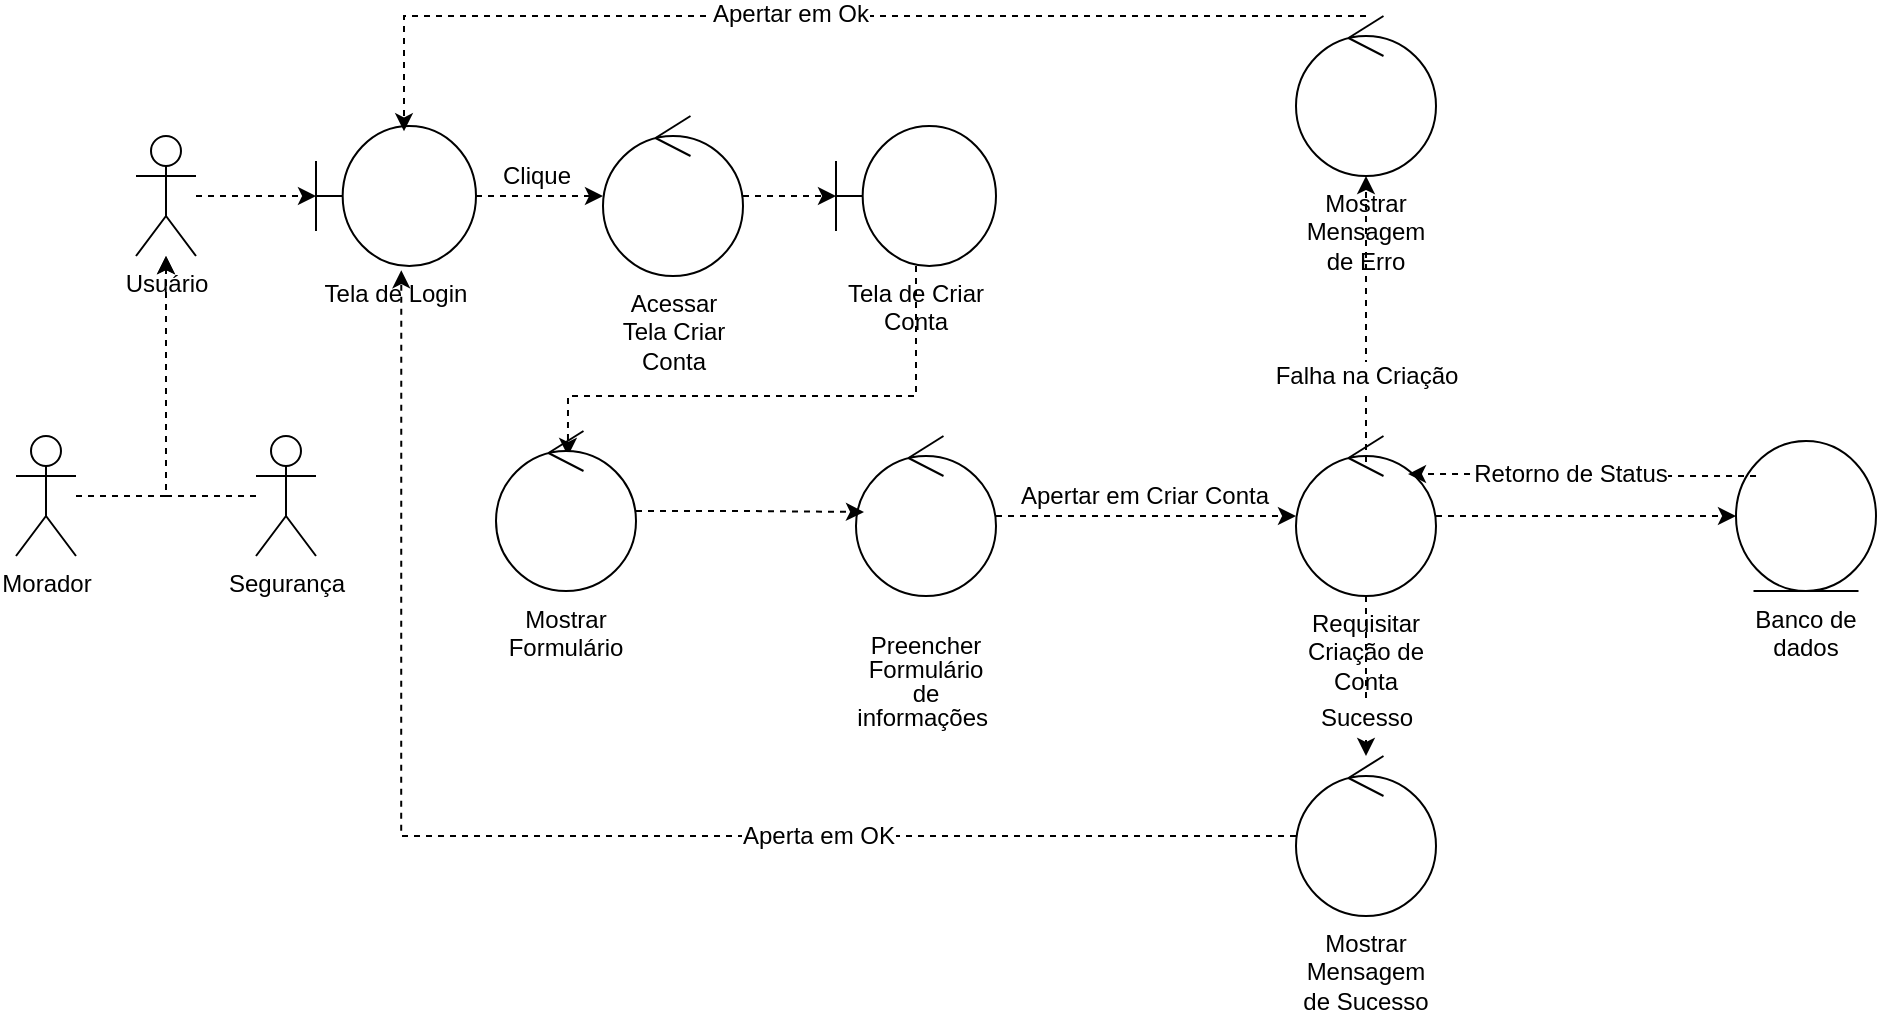 <mxfile version="24.7.8">
  <diagram name="Página-1" id="MxU5FaAEq2_MuYe4qmwM">
    <mxGraphModel dx="832" dy="535" grid="1" gridSize="10" guides="1" tooltips="1" connect="1" arrows="1" fold="1" page="1" pageScale="1" pageWidth="827" pageHeight="1169" math="0" shadow="0">
      <root>
        <mxCell id="0" />
        <mxCell id="1" parent="0" />
        <mxCell id="6cCtuZJf8ejRdw-vcGY8-17" style="edgeStyle=orthogonalEdgeStyle;rounded=0;orthogonalLoop=1;jettySize=auto;html=1;fontFamily=Helvetica;fontSize=12;fontColor=default;dashed=1;" parent="1" source="6cCtuZJf8ejRdw-vcGY8-5" target="6cCtuZJf8ejRdw-vcGY8-13" edge="1">
          <mxGeometry relative="1" as="geometry" />
        </mxCell>
        <mxCell id="6cCtuZJf8ejRdw-vcGY8-21" value="" style="edgeLabel;html=1;align=center;verticalAlign=middle;resizable=0;points=[];strokeColor=default;fontFamily=Helvetica;fontSize=12;fontColor=default;fillColor=default;" parent="6cCtuZJf8ejRdw-vcGY8-17" vertex="1" connectable="0">
          <mxGeometry x="-0.433" y="2" relative="1" as="geometry">
            <mxPoint as="offset" />
          </mxGeometry>
        </mxCell>
        <mxCell id="6cCtuZJf8ejRdw-vcGY8-5" value="Usuário" style="shape=umlActor;verticalLabelPosition=bottom;verticalAlign=top;html=1;" parent="1" vertex="1">
          <mxGeometry x="110" y="130" width="30" height="60" as="geometry" />
        </mxCell>
        <mxCell id="6cCtuZJf8ejRdw-vcGY8-8" style="edgeStyle=orthogonalEdgeStyle;rounded=0;orthogonalLoop=1;jettySize=auto;html=1;dashed=1;" parent="1" source="6cCtuZJf8ejRdw-vcGY8-6" target="6cCtuZJf8ejRdw-vcGY8-5" edge="1">
          <mxGeometry relative="1" as="geometry" />
        </mxCell>
        <mxCell id="6cCtuZJf8ejRdw-vcGY8-6" value="Morador&lt;div&gt;&lt;br&gt;&lt;/div&gt;" style="shape=umlActor;verticalLabelPosition=bottom;verticalAlign=top;html=1;" parent="1" vertex="1">
          <mxGeometry x="50" y="280" width="30" height="60" as="geometry" />
        </mxCell>
        <mxCell id="6cCtuZJf8ejRdw-vcGY8-9" style="edgeStyle=orthogonalEdgeStyle;rounded=0;orthogonalLoop=1;jettySize=auto;html=1;dashed=1;" parent="1" source="6cCtuZJf8ejRdw-vcGY8-7" target="6cCtuZJf8ejRdw-vcGY8-5" edge="1">
          <mxGeometry relative="1" as="geometry" />
        </mxCell>
        <mxCell id="6cCtuZJf8ejRdw-vcGY8-7" value="Segurança" style="shape=umlActor;verticalLabelPosition=bottom;verticalAlign=top;html=1;" parent="1" vertex="1">
          <mxGeometry x="170" y="280" width="30" height="60" as="geometry" />
        </mxCell>
        <mxCell id="6cCtuZJf8ejRdw-vcGY8-20" style="edgeStyle=orthogonalEdgeStyle;rounded=0;orthogonalLoop=1;jettySize=auto;html=1;fontFamily=Helvetica;fontSize=12;fontColor=default;dashed=1;" parent="1" source="6cCtuZJf8ejRdw-vcGY8-12" target="6cCtuZJf8ejRdw-vcGY8-19" edge="1">
          <mxGeometry relative="1" as="geometry" />
        </mxCell>
        <mxCell id="6cCtuZJf8ejRdw-vcGY8-12" value="Acessar Tela Criar Conta" style="ellipse;shape=umlControl;whiteSpace=wrap;html=1;labelPosition=center;verticalLabelPosition=bottom;align=center;verticalAlign=top;" parent="1" vertex="1">
          <mxGeometry x="343.5" y="120" width="70" height="80" as="geometry" />
        </mxCell>
        <mxCell id="6cCtuZJf8ejRdw-vcGY8-18" value="Clique" style="edgeStyle=orthogonalEdgeStyle;rounded=0;orthogonalLoop=1;jettySize=auto;html=1;fontFamily=Helvetica;fontSize=12;fontColor=default;align=center;dashed=1;" parent="1" source="6cCtuZJf8ejRdw-vcGY8-13" target="6cCtuZJf8ejRdw-vcGY8-12" edge="1">
          <mxGeometry x="-0.055" y="10" relative="1" as="geometry">
            <mxPoint as="offset" />
          </mxGeometry>
        </mxCell>
        <mxCell id="6cCtuZJf8ejRdw-vcGY8-13" value="Tela de Login" style="shape=umlBoundary;whiteSpace=wrap;html=1;labelPosition=center;verticalLabelPosition=bottom;align=center;verticalAlign=top;" parent="1" vertex="1">
          <mxGeometry x="200" y="125" width="80" height="70" as="geometry" />
        </mxCell>
        <mxCell id="6cCtuZJf8ejRdw-vcGY8-19" value="Tela de Criar Conta" style="shape=umlBoundary;whiteSpace=wrap;html=1;labelPosition=center;verticalLabelPosition=bottom;align=center;verticalAlign=top;" parent="1" vertex="1">
          <mxGeometry x="460" y="125" width="80" height="70" as="geometry" />
        </mxCell>
        <mxCell id="6cCtuZJf8ejRdw-vcGY8-22" value="&lt;p style=&quot;line-height: 100%;&quot;&gt;&lt;font style=&quot;font-size: 12px;&quot;&gt;Preencher Formulário de informações&amp;nbsp;&lt;/font&gt;&lt;/p&gt;" style="ellipse;shape=umlControl;whiteSpace=wrap;html=1;labelPosition=center;verticalLabelPosition=bottom;align=center;verticalAlign=top;" parent="1" vertex="1">
          <mxGeometry x="470" y="280" width="70" height="80" as="geometry" />
        </mxCell>
        <mxCell id="6cCtuZJf8ejRdw-vcGY8-23" style="edgeStyle=orthogonalEdgeStyle;rounded=0;orthogonalLoop=1;jettySize=auto;html=1;entryX=0.514;entryY=0.156;entryDx=0;entryDy=0;entryPerimeter=0;fontFamily=Helvetica;fontSize=12;fontColor=default;dashed=1;" parent="1" source="6cCtuZJf8ejRdw-vcGY8-19" target="e5lZWVB2Wkmk8c08fPM--3" edge="1">
          <mxGeometry relative="1" as="geometry">
            <Array as="points">
              <mxPoint x="500" y="260" />
              <mxPoint x="326" y="260" />
            </Array>
          </mxGeometry>
        </mxCell>
        <mxCell id="5ou4u4AHkEh7iwNS_TwY-2" style="edgeStyle=orthogonalEdgeStyle;shape=connector;rounded=0;orthogonalLoop=1;jettySize=auto;html=1;dashed=1;strokeColor=default;align=center;verticalAlign=middle;fontFamily=Helvetica;fontSize=12;fontColor=default;labelBackgroundColor=default;endArrow=classic;" parent="1" source="6cCtuZJf8ejRdw-vcGY8-26" target="5ou4u4AHkEh7iwNS_TwY-1" edge="1">
          <mxGeometry relative="1" as="geometry" />
        </mxCell>
        <mxCell id="6cCtuZJf8ejRdw-vcGY8-26" value="Requisitar Criação de Conta" style="ellipse;shape=umlControl;whiteSpace=wrap;html=1;labelPosition=center;verticalLabelPosition=bottom;align=center;verticalAlign=top;" parent="1" vertex="1">
          <mxGeometry x="690" y="280" width="70" height="80" as="geometry" />
        </mxCell>
        <mxCell id="6cCtuZJf8ejRdw-vcGY8-27" style="edgeStyle=orthogonalEdgeStyle;rounded=0;orthogonalLoop=1;jettySize=auto;html=1;entryX=0;entryY=0.5;entryDx=0;entryDy=0;entryPerimeter=0;fontFamily=Helvetica;fontSize=12;fontColor=default;dashed=1;" parent="1" source="6cCtuZJf8ejRdw-vcGY8-22" target="6cCtuZJf8ejRdw-vcGY8-26" edge="1">
          <mxGeometry relative="1" as="geometry" />
        </mxCell>
        <mxCell id="6cCtuZJf8ejRdw-vcGY8-28" value="Apertar em Criar Conta" style="edgeLabel;html=1;align=center;verticalAlign=middle;resizable=0;points=[];strokeColor=default;fontFamily=Helvetica;fontSize=12;fontColor=default;fillColor=default;" parent="6cCtuZJf8ejRdw-vcGY8-27" vertex="1" connectable="0">
          <mxGeometry x="-0.013" y="1" relative="1" as="geometry">
            <mxPoint y="-9" as="offset" />
          </mxGeometry>
        </mxCell>
        <mxCell id="6cCtuZJf8ejRdw-vcGY8-29" value="Mostrar Mensagem de Erro&lt;div&gt;&lt;br&gt;&lt;/div&gt;" style="ellipse;shape=umlControl;whiteSpace=wrap;html=1;labelPosition=center;verticalLabelPosition=bottom;align=center;verticalAlign=top;" parent="1" vertex="1">
          <mxGeometry x="690" y="70" width="70" height="80" as="geometry" />
        </mxCell>
        <mxCell id="6cCtuZJf8ejRdw-vcGY8-31" style="edgeStyle=orthogonalEdgeStyle;rounded=0;orthogonalLoop=1;jettySize=auto;html=1;entryX=0.55;entryY=0.038;entryDx=0;entryDy=0;entryPerimeter=0;fontFamily=Helvetica;fontSize=12;fontColor=default;dashed=1;" parent="1" source="6cCtuZJf8ejRdw-vcGY8-29" target="6cCtuZJf8ejRdw-vcGY8-13" edge="1">
          <mxGeometry relative="1" as="geometry">
            <Array as="points">
              <mxPoint x="244" y="70" />
            </Array>
          </mxGeometry>
        </mxCell>
        <mxCell id="6cCtuZJf8ejRdw-vcGY8-32" value="Apertar em Ok" style="edgeLabel;html=1;align=center;verticalAlign=middle;resizable=0;points=[];strokeColor=default;fontFamily=Helvetica;fontSize=12;fontColor=default;fillColor=default;" parent="6cCtuZJf8ejRdw-vcGY8-31" vertex="1" connectable="0">
          <mxGeometry x="0.072" y="-1" relative="1" as="geometry">
            <mxPoint as="offset" />
          </mxGeometry>
        </mxCell>
        <mxCell id="6cCtuZJf8ejRdw-vcGY8-41" value="Mostrar Mensagem de Sucesso" style="ellipse;shape=umlControl;whiteSpace=wrap;html=1;labelPosition=center;verticalLabelPosition=bottom;align=center;verticalAlign=top;" parent="1" vertex="1">
          <mxGeometry x="690" y="440" width="70" height="80" as="geometry" />
        </mxCell>
        <mxCell id="6cCtuZJf8ejRdw-vcGY8-45" style="edgeStyle=orthogonalEdgeStyle;rounded=0;orthogonalLoop=1;jettySize=auto;html=1;entryX=0.533;entryY=1.03;entryDx=0;entryDy=0;entryPerimeter=0;fontFamily=Helvetica;fontSize=12;fontColor=default;dashed=1;" parent="1" source="6cCtuZJf8ejRdw-vcGY8-41" target="6cCtuZJf8ejRdw-vcGY8-13" edge="1">
          <mxGeometry relative="1" as="geometry" />
        </mxCell>
        <mxCell id="6cCtuZJf8ejRdw-vcGY8-46" value="Aperta em OK" style="edgeLabel;html=1;align=center;verticalAlign=middle;resizable=0;points=[];strokeColor=default;fontFamily=Helvetica;fontSize=12;fontColor=default;fillColor=default;" parent="6cCtuZJf8ejRdw-vcGY8-45" vertex="1" connectable="0">
          <mxGeometry x="-0.125" y="2" relative="1" as="geometry">
            <mxPoint x="80" y="-2" as="offset" />
          </mxGeometry>
        </mxCell>
        <mxCell id="5ou4u4AHkEh7iwNS_TwY-1" value="Banco de dados" style="ellipse;shape=umlEntity;whiteSpace=wrap;html=1;labelPosition=center;verticalLabelPosition=bottom;align=center;verticalAlign=top;strokeColor=default;fontFamily=Helvetica;fontSize=12;fontColor=default;fillColor=default;" parent="1" vertex="1">
          <mxGeometry x="910" y="282.5" width="70" height="75" as="geometry" />
        </mxCell>
        <mxCell id="5ou4u4AHkEh7iwNS_TwY-4" style="edgeStyle=orthogonalEdgeStyle;shape=connector;rounded=0;orthogonalLoop=1;jettySize=auto;html=1;dashed=1;strokeColor=default;align=center;verticalAlign=middle;fontFamily=Helvetica;fontSize=12;fontColor=default;labelBackgroundColor=default;endArrow=classic;" parent="1" source="6cCtuZJf8ejRdw-vcGY8-26" target="6cCtuZJf8ejRdw-vcGY8-41" edge="1">
          <mxGeometry relative="1" as="geometry" />
        </mxCell>
        <mxCell id="5ou4u4AHkEh7iwNS_TwY-5" value="Sucesso" style="edgeLabel;html=1;align=center;verticalAlign=middle;resizable=0;points=[];strokeColor=default;fontFamily=Helvetica;fontSize=12;fontColor=default;labelBackgroundColor=default;fillColor=default;" parent="5ou4u4AHkEh7iwNS_TwY-4" vertex="1" connectable="0">
          <mxGeometry x="-0.168" relative="1" as="geometry">
            <mxPoint y="27" as="offset" />
          </mxGeometry>
        </mxCell>
        <mxCell id="5ou4u4AHkEh7iwNS_TwY-6" style="edgeStyle=orthogonalEdgeStyle;shape=connector;rounded=0;orthogonalLoop=1;jettySize=auto;html=1;entryX=0.5;entryY=1;entryDx=0;entryDy=0;entryPerimeter=0;dashed=1;strokeColor=default;align=center;verticalAlign=middle;fontFamily=Helvetica;fontSize=12;fontColor=default;labelBackgroundColor=default;endArrow=classic;exitX=0.5;exitY=0.163;exitDx=0;exitDy=0;exitPerimeter=0;" parent="1" source="6cCtuZJf8ejRdw-vcGY8-26" target="6cCtuZJf8ejRdw-vcGY8-29" edge="1">
          <mxGeometry relative="1" as="geometry" />
        </mxCell>
        <mxCell id="5ou4u4AHkEh7iwNS_TwY-7" value="Falha na Criação" style="edgeLabel;html=1;align=center;verticalAlign=middle;resizable=0;points=[];strokeColor=default;fontFamily=Helvetica;fontSize=12;fontColor=default;labelBackgroundColor=default;fillColor=default;" parent="5ou4u4AHkEh7iwNS_TwY-6" vertex="1" connectable="0">
          <mxGeometry x="-0.198" relative="1" as="geometry">
            <mxPoint y="14" as="offset" />
          </mxGeometry>
        </mxCell>
        <mxCell id="uKYg9FfMPZsRV7HgNyRu-1" style="edgeStyle=orthogonalEdgeStyle;shape=connector;rounded=0;orthogonalLoop=1;jettySize=auto;html=1;entryX=0.8;entryY=0.238;entryDx=0;entryDy=0;entryPerimeter=0;dashed=1;strokeColor=default;align=center;verticalAlign=middle;fontFamily=Helvetica;fontSize=12;fontColor=default;labelBackgroundColor=default;endArrow=classic;exitX=0.143;exitY=0.233;exitDx=0;exitDy=0;exitPerimeter=0;" parent="1" source="5ou4u4AHkEh7iwNS_TwY-1" target="6cCtuZJf8ejRdw-vcGY8-26" edge="1">
          <mxGeometry relative="1" as="geometry" />
        </mxCell>
        <mxCell id="uKYg9FfMPZsRV7HgNyRu-2" value="Retorno de Status" style="edgeLabel;html=1;align=center;verticalAlign=middle;resizable=0;points=[];strokeColor=default;fontFamily=Helvetica;fontSize=12;fontColor=default;labelBackgroundColor=default;fillColor=default;" parent="uKYg9FfMPZsRV7HgNyRu-1" vertex="1" connectable="0">
          <mxGeometry x="0.314" relative="1" as="geometry">
            <mxPoint x="21" as="offset" />
          </mxGeometry>
        </mxCell>
        <mxCell id="e5lZWVB2Wkmk8c08fPM--3" value="Mostrar Formulário" style="ellipse;shape=umlControl;whiteSpace=wrap;html=1;labelPosition=center;verticalLabelPosition=bottom;align=center;verticalAlign=top;" vertex="1" parent="1">
          <mxGeometry x="290" y="277.5" width="70" height="80" as="geometry" />
        </mxCell>
        <mxCell id="e5lZWVB2Wkmk8c08fPM--4" style="edgeStyle=orthogonalEdgeStyle;shape=connector;rounded=0;orthogonalLoop=1;jettySize=auto;html=1;entryX=0.057;entryY=0.475;entryDx=0;entryDy=0;entryPerimeter=0;dashed=1;strokeColor=default;align=center;verticalAlign=middle;fontFamily=Helvetica;fontSize=12;fontColor=default;labelBackgroundColor=default;endArrow=classic;" edge="1" parent="1" source="e5lZWVB2Wkmk8c08fPM--3" target="6cCtuZJf8ejRdw-vcGY8-22">
          <mxGeometry relative="1" as="geometry" />
        </mxCell>
      </root>
    </mxGraphModel>
  </diagram>
</mxfile>
